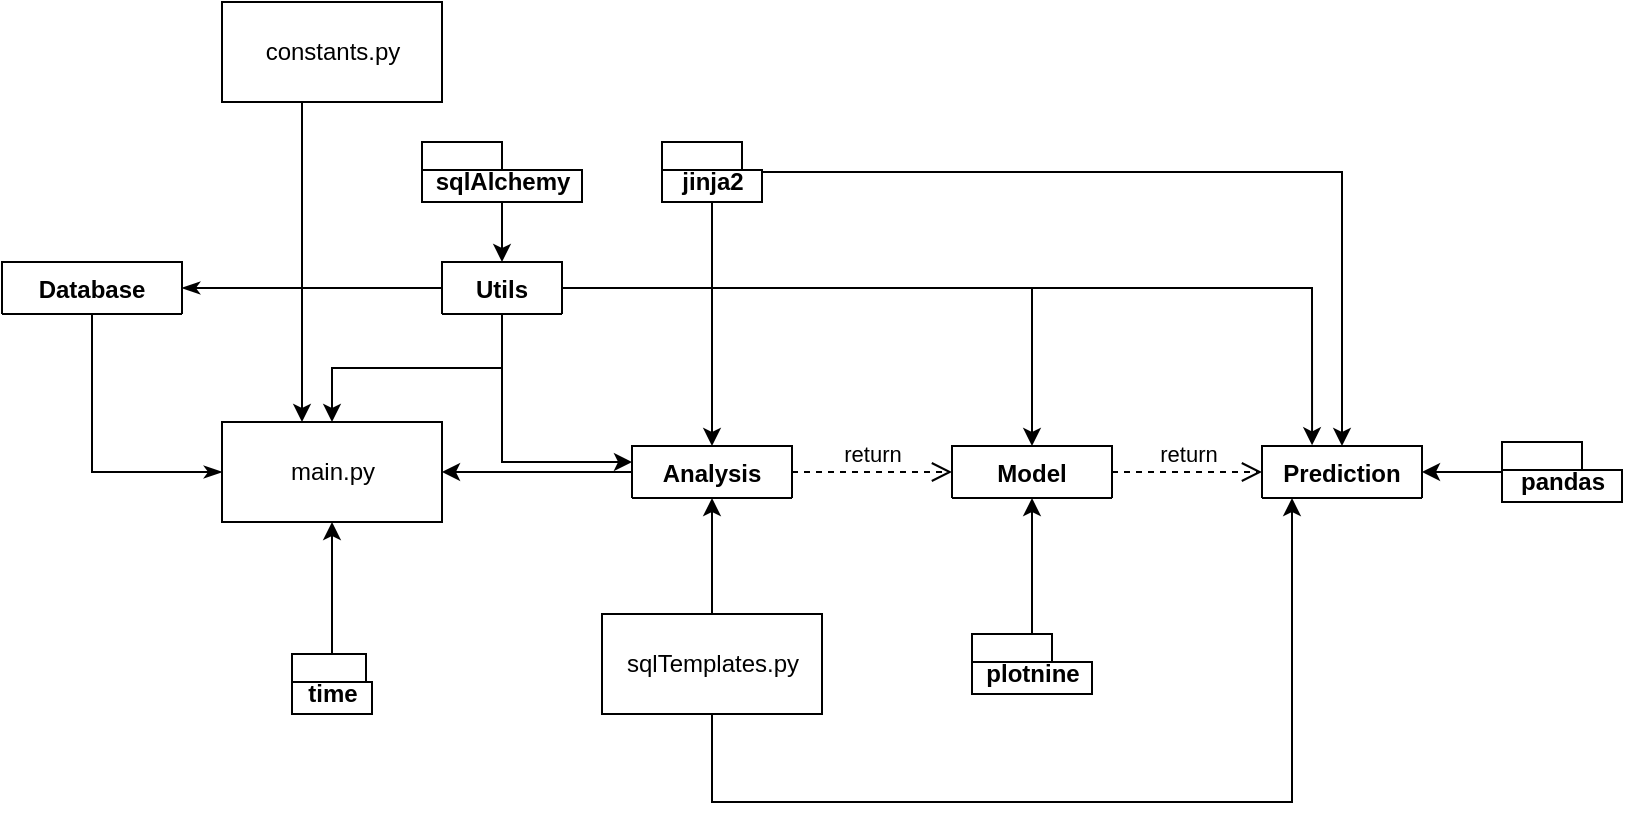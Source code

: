 <mxfile version="14.4.9" type="github">
  <diagram id="C5RBs43oDa-KdzZeNtuy" name="Page-1">
    <mxGraphModel dx="1518" dy="471" grid="1" gridSize="10" guides="1" tooltips="1" connect="1" arrows="1" fold="1" page="1" pageScale="1" pageWidth="827" pageHeight="1169" math="0" shadow="0">
      <root>
        <mxCell id="WIyWlLk6GJQsqaUBKTNV-0" />
        <mxCell id="WIyWlLk6GJQsqaUBKTNV-1" parent="WIyWlLk6GJQsqaUBKTNV-0" />
        <mxCell id="Bsu9NjQxNURBnWHIHruh-143" style="edgeStyle=orthogonalEdgeStyle;rounded=0;orthogonalLoop=1;jettySize=auto;html=1;startArrow=none;startFill=0;endArrow=classicThin;endFill=1;" edge="1" parent="WIyWlLk6GJQsqaUBKTNV-1" source="Bsu9NjQxNURBnWHIHruh-85" target="Bsu9NjQxNURBnWHIHruh-0">
          <mxGeometry relative="1" as="geometry" />
        </mxCell>
        <mxCell id="Bsu9NjQxNURBnWHIHruh-0" value="Database" style="swimlane;fontStyle=1;align=center;verticalAlign=top;childLayout=stackLayout;horizontal=1;startSize=26;horizontalStack=0;resizeParent=1;resizeParentMax=0;resizeLast=0;collapsible=1;marginBottom=0;direction=east;" vertex="1" collapsed="1" parent="WIyWlLk6GJQsqaUBKTNV-1">
          <mxGeometry x="-80" y="200" width="90" height="26" as="geometry">
            <mxRectangle x="100" y="110" width="160" height="112" as="alternateBounds" />
          </mxGeometry>
        </mxCell>
        <mxCell id="Bsu9NjQxNURBnWHIHruh-1" value="+ field: db_connection" style="text;strokeColor=none;fillColor=none;align=left;verticalAlign=top;spacingLeft=4;spacingRight=4;overflow=hidden;rotatable=0;points=[[0,0.5],[1,0.5]];portConstraint=eastwest;" vertex="1" parent="Bsu9NjQxNURBnWHIHruh-0">
          <mxGeometry y="26" width="90" height="26" as="geometry" />
        </mxCell>
        <mxCell id="Bsu9NjQxNURBnWHIHruh-4" value="+ field: engine" style="text;strokeColor=none;fillColor=none;align=left;verticalAlign=top;spacingLeft=4;spacingRight=4;overflow=hidden;rotatable=0;points=[[0,0.5],[1,0.5]];portConstraint=eastwest;" vertex="1" parent="Bsu9NjQxNURBnWHIHruh-0">
          <mxGeometry y="52" width="90" height="26" as="geometry" />
        </mxCell>
        <mxCell id="Bsu9NjQxNURBnWHIHruh-2" value="" style="line;strokeWidth=1;fillColor=none;align=left;verticalAlign=middle;spacingTop=-1;spacingLeft=3;spacingRight=3;rotatable=0;labelPosition=right;points=[];portConstraint=eastwest;" vertex="1" parent="Bsu9NjQxNURBnWHIHruh-0">
          <mxGeometry y="78" width="90" height="8" as="geometry" />
        </mxCell>
        <mxCell id="Bsu9NjQxNURBnWHIHruh-3" value="+ import_df(self,dataframe,name):" style="text;strokeColor=none;fillColor=none;align=left;verticalAlign=top;spacingLeft=4;spacingRight=4;overflow=hidden;rotatable=0;points=[[0,0.5],[1,0.5]];portConstraint=eastwest;" vertex="1" parent="Bsu9NjQxNURBnWHIHruh-0">
          <mxGeometry y="86" width="90" height="26" as="geometry" />
        </mxCell>
        <mxCell id="Bsu9NjQxNURBnWHIHruh-145" style="edgeStyle=orthogonalEdgeStyle;rounded=0;orthogonalLoop=1;jettySize=auto;html=1;startArrow=none;startFill=0;endArrow=classic;endFill=1;" edge="1" parent="WIyWlLk6GJQsqaUBKTNV-1" source="Bsu9NjQxNURBnWHIHruh-108" target="Bsu9NjQxNURBnWHIHruh-5">
          <mxGeometry relative="1" as="geometry" />
        </mxCell>
        <mxCell id="Bsu9NjQxNURBnWHIHruh-146" style="edgeStyle=orthogonalEdgeStyle;rounded=0;orthogonalLoop=1;jettySize=auto;html=1;startArrow=none;startFill=0;endArrow=classic;endFill=1;" edge="1" parent="WIyWlLk6GJQsqaUBKTNV-1" source="Bsu9NjQxNURBnWHIHruh-85" target="Bsu9NjQxNURBnWHIHruh-5">
          <mxGeometry relative="1" as="geometry">
            <Array as="points">
              <mxPoint x="170" y="300" />
            </Array>
          </mxGeometry>
        </mxCell>
        <mxCell id="Bsu9NjQxNURBnWHIHruh-147" style="edgeStyle=orthogonalEdgeStyle;rounded=0;orthogonalLoop=1;jettySize=auto;html=1;startArrow=none;startFill=0;endArrow=classic;endFill=1;" edge="1" parent="WIyWlLk6GJQsqaUBKTNV-1" source="Bsu9NjQxNURBnWHIHruh-117" target="Bsu9NjQxNURBnWHIHruh-5">
          <mxGeometry relative="1" as="geometry" />
        </mxCell>
        <mxCell id="Bsu9NjQxNURBnWHIHruh-5" value="Analysis" style="swimlane;fontStyle=1;align=center;verticalAlign=top;childLayout=stackLayout;horizontal=1;startSize=26;horizontalStack=0;resizeParent=1;resizeParentMax=0;resizeLast=0;collapsible=1;marginBottom=0;direction=east;" vertex="1" collapsed="1" parent="WIyWlLk6GJQsqaUBKTNV-1">
          <mxGeometry x="235" y="292" width="80" height="26" as="geometry">
            <mxRectangle x="370" y="110" width="160" height="528" as="alternateBounds" />
          </mxGeometry>
        </mxCell>
        <mxCell id="Bsu9NjQxNURBnWHIHruh-6" value="+ field: engine" style="text;strokeColor=none;fillColor=none;align=left;verticalAlign=top;spacingLeft=4;spacingRight=4;overflow=hidden;rotatable=0;points=[[0,0.5],[1,0.5]];portConstraint=eastwest;" vertex="1" parent="Bsu9NjQxNURBnWHIHruh-5">
          <mxGeometry y="26" width="80" height="26" as="geometry" />
        </mxCell>
        <mxCell id="Bsu9NjQxNURBnWHIHruh-7" value="+ field: dataset" style="text;strokeColor=none;fillColor=none;align=left;verticalAlign=top;spacingLeft=4;spacingRight=4;overflow=hidden;rotatable=0;points=[[0,0.5],[1,0.5]];portConstraint=eastwest;" vertex="1" parent="Bsu9NjQxNURBnWHIHruh-5">
          <mxGeometry y="52" width="80" height="26" as="geometry" />
        </mxCell>
        <mxCell id="Bsu9NjQxNURBnWHIHruh-22" value="+ field: model_id" style="text;strokeColor=none;fillColor=none;align=left;verticalAlign=top;spacingLeft=4;spacingRight=4;overflow=hidden;rotatable=0;points=[[0,0.5],[1,0.5]];portConstraint=eastwest;" vertex="1" parent="Bsu9NjQxNURBnWHIHruh-5">
          <mxGeometry y="78" width="80" height="26" as="geometry" />
        </mxCell>
        <mxCell id="Bsu9NjQxNURBnWHIHruh-12" value="+ field: seed" style="text;strokeColor=none;fillColor=none;align=left;verticalAlign=top;spacingLeft=4;spacingRight=4;overflow=hidden;rotatable=0;points=[[0,0.5],[1,0.5]];portConstraint=eastwest;" vertex="1" parent="Bsu9NjQxNURBnWHIHruh-5">
          <mxGeometry y="104" width="80" height="26" as="geometry" />
        </mxCell>
        <mxCell id="Bsu9NjQxNURBnWHIHruh-23" value="+ field: ratio" style="text;strokeColor=none;fillColor=none;align=left;verticalAlign=top;spacingLeft=4;spacingRight=4;overflow=hidden;rotatable=0;points=[[0,0.5],[1,0.5]];portConstraint=eastwest;" vertex="1" parent="Bsu9NjQxNURBnWHIHruh-5">
          <mxGeometry y="130" width="80" height="26" as="geometry" />
        </mxCell>
        <mxCell id="Bsu9NjQxNURBnWHIHruh-11" value="+ field: train" style="text;strokeColor=none;fillColor=none;align=left;verticalAlign=top;spacingLeft=4;spacingRight=4;overflow=hidden;rotatable=0;points=[[0,0.5],[1,0.5]];portConstraint=eastwest;" vertex="1" parent="Bsu9NjQxNURBnWHIHruh-5">
          <mxGeometry y="156" width="80" height="26" as="geometry" />
        </mxCell>
        <mxCell id="Bsu9NjQxNURBnWHIHruh-13" value="+ field: eval" style="text;strokeColor=none;fillColor=none;align=left;verticalAlign=top;spacingLeft=4;spacingRight=4;overflow=hidden;rotatable=0;points=[[0,0.5],[1,0.5]];portConstraint=eastwest;" vertex="1" parent="Bsu9NjQxNURBnWHIHruh-5">
          <mxGeometry y="182" width="80" height="26" as="geometry" />
        </mxCell>
        <mxCell id="Bsu9NjQxNURBnWHIHruh-81" value="+ field: target" style="text;strokeColor=none;fillColor=none;align=left;verticalAlign=top;spacingLeft=4;spacingRight=4;overflow=hidden;rotatable=0;points=[[0,0.5],[1,0.5]];portConstraint=eastwest;" vertex="1" parent="Bsu9NjQxNURBnWHIHruh-5">
          <mxGeometry y="208" width="80" height="26" as="geometry" />
        </mxCell>
        <mxCell id="Bsu9NjQxNURBnWHIHruh-82" value="+ field: catFeatures" style="text;strokeColor=none;fillColor=none;align=left;verticalAlign=top;spacingLeft=4;spacingRight=4;overflow=hidden;rotatable=0;points=[[0,0.5],[1,0.5]];portConstraint=eastwest;" vertex="1" parent="Bsu9NjQxNURBnWHIHruh-5">
          <mxGeometry y="234" width="80" height="26" as="geometry" />
        </mxCell>
        <mxCell id="Bsu9NjQxNURBnWHIHruh-83" value="+ field: numFeatures" style="text;strokeColor=none;fillColor=none;align=left;verticalAlign=top;spacingLeft=4;spacingRight=4;overflow=hidden;rotatable=0;points=[[0,0.5],[1,0.5]];portConstraint=eastwest;" vertex="1" parent="Bsu9NjQxNURBnWHIHruh-5">
          <mxGeometry y="260" width="80" height="26" as="geometry" />
        </mxCell>
        <mxCell id="Bsu9NjQxNURBnWHIHruh-84" value="+ field: bins" style="text;strokeColor=none;fillColor=none;align=left;verticalAlign=top;spacingLeft=4;spacingRight=4;overflow=hidden;rotatable=0;points=[[0,0.5],[1,0.5]];portConstraint=eastwest;" vertex="1" parent="Bsu9NjQxNURBnWHIHruh-5">
          <mxGeometry y="286" width="80" height="26" as="geometry" />
        </mxCell>
        <mxCell id="Bsu9NjQxNURBnWHIHruh-8" value="" style="line;strokeWidth=1;fillColor=none;align=left;verticalAlign=middle;spacingTop=-1;spacingLeft=3;spacingRight=3;rotatable=0;labelPosition=right;points=[];portConstraint=eastwest;" vertex="1" parent="Bsu9NjQxNURBnWHIHruh-5">
          <mxGeometry y="312" width="80" height="8" as="geometry" />
        </mxCell>
        <mxCell id="Bsu9NjQxNURBnWHIHruh-9" value="+ get_cat_feat(self)" style="text;strokeColor=none;fillColor=none;align=left;verticalAlign=top;spacingLeft=4;spacingRight=4;overflow=hidden;rotatable=0;points=[[0,0.5],[1,0.5]];portConstraint=eastwest;" vertex="1" parent="Bsu9NjQxNURBnWHIHruh-5">
          <mxGeometry y="320" width="80" height="26" as="geometry" />
        </mxCell>
        <mxCell id="Bsu9NjQxNURBnWHIHruh-15" value="+ get_num_feat(self)" style="text;strokeColor=none;fillColor=none;align=left;verticalAlign=top;spacingLeft=4;spacingRight=4;overflow=hidden;rotatable=0;points=[[0,0.5],[1,0.5]];portConstraint=eastwest;" vertex="1" parent="Bsu9NjQxNURBnWHIHruh-5">
          <mxGeometry y="346" width="80" height="26" as="geometry" />
        </mxCell>
        <mxCell id="Bsu9NjQxNURBnWHIHruh-16" value="+ drop(self)" style="text;strokeColor=none;fillColor=none;align=left;verticalAlign=top;spacingLeft=4;spacingRight=4;overflow=hidden;rotatable=0;points=[[0,0.5],[1,0.5]];portConstraint=eastwest;" vertex="1" parent="Bsu9NjQxNURBnWHIHruh-5">
          <mxGeometry y="372" width="80" height="26" as="geometry" />
        </mxCell>
        <mxCell id="Bsu9NjQxNURBnWHIHruh-17" value="+ train_test_split(self)" style="text;strokeColor=none;fillColor=none;align=left;verticalAlign=top;spacingLeft=4;spacingRight=4;overflow=hidden;rotatable=0;points=[[0,0.5],[1,0.5]];portConstraint=eastwest;" vertex="1" parent="Bsu9NjQxNURBnWHIHruh-5">
          <mxGeometry y="398" width="80" height="26" as="geometry" />
        </mxCell>
        <mxCell id="Bsu9NjQxNURBnWHIHruh-18" value="+ train_test_split(self)" style="text;strokeColor=none;fillColor=none;align=left;verticalAlign=top;spacingLeft=4;spacingRight=4;overflow=hidden;rotatable=0;points=[[0,0.5],[1,0.5]];portConstraint=eastwest;" vertex="1" parent="Bsu9NjQxNURBnWHIHruh-5">
          <mxGeometry y="424" width="80" height="26" as="geometry" />
        </mxCell>
        <mxCell id="Bsu9NjQxNURBnWHIHruh-19" value="+ rank(self,table_train,catFeatures,numFeatures,bins)" style="text;strokeColor=none;fillColor=none;align=left;verticalAlign=top;spacingLeft=4;spacingRight=4;overflow=hidden;rotatable=0;points=[[0,0.5],[1,0.5]];portConstraint=eastwest;" vertex="1" parent="Bsu9NjQxNURBnWHIHruh-5">
          <mxGeometry y="450" width="80" height="26" as="geometry" />
        </mxCell>
        <mxCell id="Bsu9NjQxNURBnWHIHruh-20" value="+ estimate(self,catFeatures,bins,numFeatures)" style="text;strokeColor=none;fillColor=none;align=left;verticalAlign=top;spacingLeft=4;spacingRight=4;overflow=hidden;rotatable=0;points=[[0,0.5],[1,0.5]];portConstraint=eastwest;" vertex="1" parent="Bsu9NjQxNURBnWHIHruh-5">
          <mxGeometry y="476" width="80" height="26" as="geometry" />
        </mxCell>
        <mxCell id="Bsu9NjQxNURBnWHIHruh-21" value="+ estimate(self,catFeatures,bins,numFeatures)" style="text;strokeColor=none;fillColor=none;align=left;verticalAlign=top;spacingLeft=4;spacingRight=4;overflow=hidden;rotatable=0;points=[[0,0.5],[1,0.5]];portConstraint=eastwest;" vertex="1" parent="Bsu9NjQxNURBnWHIHruh-5">
          <mxGeometry y="502" width="80" height="26" as="geometry" />
        </mxCell>
        <mxCell id="Bsu9NjQxNURBnWHIHruh-158" style="edgeStyle=orthogonalEdgeStyle;rounded=0;orthogonalLoop=1;jettySize=auto;html=1;startArrow=classic;startFill=1;endArrow=none;endFill=0;" edge="1" parent="WIyWlLk6GJQsqaUBKTNV-1" source="Bsu9NjQxNURBnWHIHruh-28" target="Bsu9NjQxNURBnWHIHruh-119">
          <mxGeometry relative="1" as="geometry" />
        </mxCell>
        <mxCell id="Bsu9NjQxNURBnWHIHruh-28" value="Model" style="swimlane;fontStyle=1;align=center;verticalAlign=top;childLayout=stackLayout;horizontal=1;startSize=26;horizontalStack=0;resizeParent=1;resizeParentMax=0;resizeLast=0;collapsible=1;marginBottom=0;direction=east;" vertex="1" collapsed="1" parent="WIyWlLk6GJQsqaUBKTNV-1">
          <mxGeometry x="395" y="292" width="80" height="26" as="geometry">
            <mxRectangle x="240" y="140" width="160" height="242" as="alternateBounds" />
          </mxGeometry>
        </mxCell>
        <mxCell id="Bsu9NjQxNURBnWHIHruh-29" value="+ field: analysis" style="text;strokeColor=none;fillColor=none;align=left;verticalAlign=top;spacingLeft=4;spacingRight=4;overflow=hidden;rotatable=0;points=[[0,0.5],[1,0.5]];portConstraint=eastwest;" vertex="1" parent="Bsu9NjQxNURBnWHIHruh-28">
          <mxGeometry y="26" width="80" height="26" as="geometry" />
        </mxCell>
        <mxCell id="Bsu9NjQxNURBnWHIHruh-51" value="+ field: catFeatures" style="text;strokeColor=none;fillColor=none;align=left;verticalAlign=top;spacingLeft=4;spacingRight=4;overflow=hidden;rotatable=0;points=[[0,0.5],[1,0.5]];portConstraint=eastwest;" vertex="1" parent="Bsu9NjQxNURBnWHIHruh-28">
          <mxGeometry y="52" width="80" height="26" as="geometry" />
        </mxCell>
        <mxCell id="Bsu9NjQxNURBnWHIHruh-52" value="+ field: numFeatures" style="text;strokeColor=none;fillColor=none;align=left;verticalAlign=top;spacingLeft=4;spacingRight=4;overflow=hidden;rotatable=0;points=[[0,0.5],[1,0.5]];portConstraint=eastwest;" vertex="1" parent="Bsu9NjQxNURBnWHIHruh-28">
          <mxGeometry y="78" width="80" height="26" as="geometry" />
        </mxCell>
        <mxCell id="Bsu9NjQxNURBnWHIHruh-53" value="+ field: model_id" style="text;strokeColor=none;fillColor=none;align=left;verticalAlign=top;spacingLeft=4;spacingRight=4;overflow=hidden;rotatable=0;points=[[0,0.5],[1,0.5]];portConstraint=eastwest;" vertex="1" parent="Bsu9NjQxNURBnWHIHruh-28">
          <mxGeometry y="104" width="80" height="26" as="geometry" />
        </mxCell>
        <mxCell id="Bsu9NjQxNURBnWHIHruh-54" value="+ field: bins" style="text;strokeColor=none;fillColor=none;align=left;verticalAlign=top;spacingLeft=4;spacingRight=4;overflow=hidden;rotatable=0;points=[[0,0.5],[1,0.5]];portConstraint=eastwest;" vertex="1" parent="Bsu9NjQxNURBnWHIHruh-28">
          <mxGeometry y="130" width="80" height="26" as="geometry" />
        </mxCell>
        <mxCell id="Bsu9NjQxNURBnWHIHruh-41" value="" style="line;strokeWidth=1;fillColor=none;align=left;verticalAlign=middle;spacingTop=-1;spacingLeft=3;spacingRight=3;rotatable=0;labelPosition=right;points=[];portConstraint=eastwest;" vertex="1" parent="Bsu9NjQxNURBnWHIHruh-28">
          <mxGeometry y="156" width="80" height="8" as="geometry" />
        </mxCell>
        <mxCell id="Bsu9NjQxNURBnWHIHruh-49" value="+ visualize1D(self,feature1,target)" style="text;strokeColor=none;fillColor=none;align=left;verticalAlign=top;spacingLeft=4;spacingRight=4;overflow=hidden;rotatable=0;points=[[0,0.5],[1,0.5]];portConstraint=eastwest;" vertex="1" parent="Bsu9NjQxNURBnWHIHruh-28">
          <mxGeometry y="164" width="80" height="26" as="geometry" />
        </mxCell>
        <mxCell id="Bsu9NjQxNURBnWHIHruh-58" value="+ visualize2D(self,numFeat,catFeat,target)" style="text;strokeColor=none;fillColor=none;align=left;verticalAlign=top;spacingLeft=4;spacingRight=4;overflow=hidden;rotatable=0;points=[[0,0.5],[1,0.5]];portConstraint=eastwest;" vertex="1" parent="Bsu9NjQxNURBnWHIHruh-28">
          <mxGeometry y="190" width="80" height="26" as="geometry" />
        </mxCell>
        <mxCell id="Bsu9NjQxNURBnWHIHruh-59" value="+ predict(self)" style="text;strokeColor=none;fillColor=none;align=left;verticalAlign=top;spacingLeft=4;spacingRight=4;overflow=hidden;rotatable=0;points=[[0,0.5],[1,0.5]];portConstraint=eastwest;" vertex="1" parent="Bsu9NjQxNURBnWHIHruh-28">
          <mxGeometry y="216" width="80" height="26" as="geometry" />
        </mxCell>
        <mxCell id="Bsu9NjQxNURBnWHIHruh-162" style="edgeStyle=orthogonalEdgeStyle;rounded=0;orthogonalLoop=1;jettySize=auto;html=1;startArrow=none;startFill=0;endArrow=classic;endFill=1;" edge="1" parent="WIyWlLk6GJQsqaUBKTNV-1" source="Bsu9NjQxNURBnWHIHruh-122" target="Bsu9NjQxNURBnWHIHruh-60">
          <mxGeometry relative="1" as="geometry" />
        </mxCell>
        <mxCell id="Bsu9NjQxNURBnWHIHruh-60" value="Prediction" style="swimlane;fontStyle=1;align=center;verticalAlign=top;childLayout=stackLayout;horizontal=1;startSize=26;horizontalStack=0;resizeParent=1;resizeParentMax=0;resizeLast=0;collapsible=1;marginBottom=0;direction=east;" vertex="1" collapsed="1" parent="WIyWlLk6GJQsqaUBKTNV-1">
          <mxGeometry x="550" y="292" width="80" height="26" as="geometry">
            <mxRectangle x="40" y="170" width="160" height="242" as="alternateBounds" />
          </mxGeometry>
        </mxCell>
        <mxCell id="Bsu9NjQxNURBnWHIHruh-61" value="+ field: model" style="text;strokeColor=none;fillColor=none;align=left;verticalAlign=top;spacingLeft=4;spacingRight=4;overflow=hidden;rotatable=0;points=[[0,0.5],[1,0.5]];portConstraint=eastwest;" vertex="1" parent="Bsu9NjQxNURBnWHIHruh-60">
          <mxGeometry y="26" width="80" height="26" as="geometry" />
        </mxCell>
        <mxCell id="Bsu9NjQxNURBnWHIHruh-62" value="+ field: eval" style="text;strokeColor=none;fillColor=none;align=left;verticalAlign=top;spacingLeft=4;spacingRight=4;overflow=hidden;rotatable=0;points=[[0,0.5],[1,0.5]];portConstraint=eastwest;" vertex="1" parent="Bsu9NjQxNURBnWHIHruh-60">
          <mxGeometry y="52" width="80" height="26" as="geometry" />
        </mxCell>
        <mxCell id="Bsu9NjQxNURBnWHIHruh-63" value="+ field: model_id" style="text;strokeColor=none;fillColor=none;align=left;verticalAlign=top;spacingLeft=4;spacingRight=4;overflow=hidden;rotatable=0;points=[[0,0.5],[1,0.5]];portConstraint=eastwest;" vertex="1" parent="Bsu9NjQxNURBnWHIHruh-60">
          <mxGeometry y="78" width="80" height="26" as="geometry" />
        </mxCell>
        <mxCell id="Bsu9NjQxNURBnWHIHruh-64" value="+ field: target" style="text;strokeColor=none;fillColor=none;align=left;verticalAlign=top;spacingLeft=4;spacingRight=4;overflow=hidden;rotatable=0;points=[[0,0.5],[1,0.5]];portConstraint=eastwest;" vertex="1" parent="Bsu9NjQxNURBnWHIHruh-60">
          <mxGeometry y="104" width="80" height="26" as="geometry" />
        </mxCell>
        <mxCell id="Bsu9NjQxNURBnWHIHruh-65" value="+ field: numFeatures" style="text;strokeColor=none;fillColor=none;align=left;verticalAlign=top;spacingLeft=4;spacingRight=4;overflow=hidden;rotatable=0;points=[[0,0.5],[1,0.5]];portConstraint=eastwest;" vertex="1" parent="Bsu9NjQxNURBnWHIHruh-60">
          <mxGeometry y="130" width="80" height="26" as="geometry" />
        </mxCell>
        <mxCell id="Bsu9NjQxNURBnWHIHruh-66" value="+ field: catFeatures" style="text;strokeColor=none;fillColor=none;align=left;verticalAlign=top;spacingLeft=4;spacingRight=4;overflow=hidden;rotatable=0;points=[[0,0.5],[1,0.5]];portConstraint=eastwest;" vertex="1" parent="Bsu9NjQxNURBnWHIHruh-60">
          <mxGeometry y="156" width="80" height="26" as="geometry" />
        </mxCell>
        <mxCell id="Bsu9NjQxNURBnWHIHruh-68" value="" style="line;strokeWidth=1;fillColor=none;align=left;verticalAlign=middle;spacingTop=-1;spacingLeft=3;spacingRight=3;rotatable=0;labelPosition=right;points=[];portConstraint=eastwest;" vertex="1" parent="Bsu9NjQxNURBnWHIHruh-60">
          <mxGeometry y="182" width="80" height="8" as="geometry" />
        </mxCell>
        <mxCell id="Bsu9NjQxNURBnWHIHruh-69" value="+ predict(self,eval)" style="text;strokeColor=none;fillColor=none;align=left;verticalAlign=top;spacingLeft=4;spacingRight=4;overflow=hidden;rotatable=0;points=[[0,0.5],[1,0.5]];portConstraint=eastwest;" vertex="1" parent="Bsu9NjQxNURBnWHIHruh-60">
          <mxGeometry y="190" width="80" height="26" as="geometry" />
        </mxCell>
        <mxCell id="Bsu9NjQxNURBnWHIHruh-70" value="+ accuracy(self)" style="text;strokeColor=none;fillColor=none;align=left;verticalAlign=top;spacingLeft=4;spacingRight=4;overflow=hidden;rotatable=0;points=[[0,0.5],[1,0.5]];portConstraint=eastwest;" vertex="1" parent="Bsu9NjQxNURBnWHIHruh-60">
          <mxGeometry y="216" width="80" height="26" as="geometry" />
        </mxCell>
        <mxCell id="Bsu9NjQxNURBnWHIHruh-142" style="edgeStyle=orthogonalEdgeStyle;rounded=0;orthogonalLoop=1;jettySize=auto;html=1;startArrow=classic;startFill=1;endArrow=none;endFill=0;" edge="1" parent="WIyWlLk6GJQsqaUBKTNV-1" source="Bsu9NjQxNURBnWHIHruh-85" target="Bsu9NjQxNURBnWHIHruh-115">
          <mxGeometry relative="1" as="geometry" />
        </mxCell>
        <mxCell id="Bsu9NjQxNURBnWHIHruh-157" style="edgeStyle=orthogonalEdgeStyle;rounded=0;orthogonalLoop=1;jettySize=auto;html=1;startArrow=none;startFill=0;endArrow=classic;endFill=1;" edge="1" parent="WIyWlLk6GJQsqaUBKTNV-1" source="Bsu9NjQxNURBnWHIHruh-85" target="Bsu9NjQxNURBnWHIHruh-28">
          <mxGeometry relative="1" as="geometry" />
        </mxCell>
        <mxCell id="Bsu9NjQxNURBnWHIHruh-161" style="edgeStyle=orthogonalEdgeStyle;rounded=0;orthogonalLoop=1;jettySize=auto;html=1;entryX=0.313;entryY=-0.013;entryDx=0;entryDy=0;entryPerimeter=0;startArrow=none;startFill=0;endArrow=classic;endFill=1;" edge="1" parent="WIyWlLk6GJQsqaUBKTNV-1" source="Bsu9NjQxNURBnWHIHruh-85" target="Bsu9NjQxNURBnWHIHruh-60">
          <mxGeometry relative="1" as="geometry" />
        </mxCell>
        <mxCell id="Bsu9NjQxNURBnWHIHruh-85" value="Utils" style="swimlane;fontStyle=1;align=center;verticalAlign=top;childLayout=stackLayout;horizontal=1;startSize=26;horizontalStack=0;resizeParent=1;resizeParentMax=0;resizeLast=0;collapsible=1;marginBottom=0;" vertex="1" collapsed="1" parent="WIyWlLk6GJQsqaUBKTNV-1">
          <mxGeometry x="140" y="200" width="60" height="26" as="geometry">
            <mxRectangle x="280" y="210" width="160" height="138" as="alternateBounds" />
          </mxGeometry>
        </mxCell>
        <mxCell id="Bsu9NjQxNURBnWHIHruh-87" value="" style="line;strokeWidth=1;fillColor=none;align=left;verticalAlign=middle;spacingTop=-1;spacingLeft=3;spacingRight=3;rotatable=0;labelPosition=right;points=[];portConstraint=eastwest;" vertex="1" parent="Bsu9NjQxNURBnWHIHruh-85">
          <mxGeometry y="26" width="60" height="8" as="geometry" />
        </mxCell>
        <mxCell id="Bsu9NjQxNURBnWHIHruh-88" value="+ set_connection(db):" style="text;strokeColor=none;fillColor=none;align=left;verticalAlign=top;spacingLeft=4;spacingRight=4;overflow=hidden;rotatable=0;points=[[0,0.5],[1,0.5]];portConstraint=eastwest;" vertex="1" parent="Bsu9NjQxNURBnWHIHruh-85">
          <mxGeometry y="34" width="60" height="26" as="geometry" />
        </mxCell>
        <mxCell id="Bsu9NjQxNURBnWHIHruh-89" value="+ get_connection(engine):" style="text;strokeColor=none;fillColor=none;align=left;verticalAlign=top;spacingLeft=4;spacingRight=4;overflow=hidden;rotatable=0;points=[[0,0.5],[1,0.5]];portConstraint=eastwest;" vertex="1" parent="Bsu9NjQxNURBnWHIHruh-85">
          <mxGeometry y="60" width="60" height="26" as="geometry" />
        </mxCell>
        <mxCell id="Bsu9NjQxNURBnWHIHruh-90" value="+ disconnect_connection(engine):" style="text;strokeColor=none;fillColor=none;align=left;verticalAlign=top;spacingLeft=4;spacingRight=4;overflow=hidden;rotatable=0;points=[[0,0.5],[1,0.5]];portConstraint=eastwest;" vertex="1" parent="Bsu9NjQxNURBnWHIHruh-85">
          <mxGeometry y="86" width="60" height="26" as="geometry" />
        </mxCell>
        <mxCell id="Bsu9NjQxNURBnWHIHruh-91" value="+ execute(desc,query,engine):" style="text;strokeColor=none;fillColor=none;align=left;verticalAlign=top;spacingLeft=4;spacingRight=4;overflow=hidden;rotatable=0;points=[[0,0.5],[1,0.5]];portConstraint=eastwest;" vertex="1" parent="Bsu9NjQxNURBnWHIHruh-85">
          <mxGeometry y="112" width="60" height="26" as="geometry" />
        </mxCell>
        <mxCell id="Bsu9NjQxNURBnWHIHruh-138" value="" style="edgeStyle=orthogonalEdgeStyle;rounded=0;orthogonalLoop=1;jettySize=auto;html=1;startArrow=none;startFill=0;endArrow=classic;endFill=1;" edge="1" parent="WIyWlLk6GJQsqaUBKTNV-1" source="Bsu9NjQxNURBnWHIHruh-113" target="Bsu9NjQxNURBnWHIHruh-105">
          <mxGeometry relative="1" as="geometry" />
        </mxCell>
        <mxCell id="Bsu9NjQxNURBnWHIHruh-139" style="edgeStyle=orthogonalEdgeStyle;rounded=0;orthogonalLoop=1;jettySize=auto;html=1;startArrow=none;startFill=0;endArrow=classicThin;endFill=1;" edge="1" parent="WIyWlLk6GJQsqaUBKTNV-1" source="Bsu9NjQxNURBnWHIHruh-0" target="Bsu9NjQxNURBnWHIHruh-105">
          <mxGeometry relative="1" as="geometry">
            <Array as="points">
              <mxPoint x="-35" y="305" />
            </Array>
          </mxGeometry>
        </mxCell>
        <mxCell id="Bsu9NjQxNURBnWHIHruh-140" style="edgeStyle=orthogonalEdgeStyle;rounded=0;orthogonalLoop=1;jettySize=auto;html=1;startArrow=none;startFill=0;endArrow=classic;endFill=1;" edge="1" parent="WIyWlLk6GJQsqaUBKTNV-1" source="Bsu9NjQxNURBnWHIHruh-85" target="Bsu9NjQxNURBnWHIHruh-105">
          <mxGeometry relative="1" as="geometry" />
        </mxCell>
        <mxCell id="Bsu9NjQxNURBnWHIHruh-141" style="edgeStyle=orthogonalEdgeStyle;rounded=0;orthogonalLoop=1;jettySize=auto;html=1;startArrow=none;startFill=0;endArrow=classic;endFill=1;" edge="1" parent="WIyWlLk6GJQsqaUBKTNV-1" source="Bsu9NjQxNURBnWHIHruh-111" target="Bsu9NjQxNURBnWHIHruh-105">
          <mxGeometry relative="1" as="geometry">
            <Array as="points">
              <mxPoint x="70" y="220" />
              <mxPoint x="70" y="220" />
            </Array>
          </mxGeometry>
        </mxCell>
        <mxCell id="Bsu9NjQxNURBnWHIHruh-163" style="edgeStyle=orthogonalEdgeStyle;rounded=0;orthogonalLoop=1;jettySize=auto;html=1;startArrow=none;startFill=0;endArrow=classic;endFill=1;" edge="1" parent="WIyWlLk6GJQsqaUBKTNV-1" source="Bsu9NjQxNURBnWHIHruh-5" target="Bsu9NjQxNURBnWHIHruh-105">
          <mxGeometry relative="1" as="geometry" />
        </mxCell>
        <mxCell id="Bsu9NjQxNURBnWHIHruh-105" value="main.py" style="html=1;" vertex="1" parent="WIyWlLk6GJQsqaUBKTNV-1">
          <mxGeometry x="30" y="280" width="110" height="50" as="geometry" />
        </mxCell>
        <mxCell id="Bsu9NjQxNURBnWHIHruh-160" style="edgeStyle=orthogonalEdgeStyle;rounded=0;orthogonalLoop=1;jettySize=auto;html=1;startArrow=classic;startFill=1;endArrow=none;endFill=0;" edge="1" parent="WIyWlLk6GJQsqaUBKTNV-1" source="Bsu9NjQxNURBnWHIHruh-60" target="Bsu9NjQxNURBnWHIHruh-108">
          <mxGeometry relative="1" as="geometry">
            <Array as="points">
              <mxPoint x="565" y="470" />
              <mxPoint x="275" y="470" />
            </Array>
          </mxGeometry>
        </mxCell>
        <mxCell id="Bsu9NjQxNURBnWHIHruh-108" value="sqlTemplates.py" style="html=1;" vertex="1" parent="WIyWlLk6GJQsqaUBKTNV-1">
          <mxGeometry x="220" y="376" width="110" height="50" as="geometry" />
        </mxCell>
        <mxCell id="Bsu9NjQxNURBnWHIHruh-111" value="constants.py" style="html=1;" vertex="1" parent="WIyWlLk6GJQsqaUBKTNV-1">
          <mxGeometry x="30" y="70" width="110" height="50" as="geometry" />
        </mxCell>
        <mxCell id="Bsu9NjQxNURBnWHIHruh-113" value="time" style="shape=folder;fontStyle=1;spacingTop=10;tabWidth=40;tabHeight=14;tabPosition=left;html=1;direction=east;" vertex="1" parent="WIyWlLk6GJQsqaUBKTNV-1">
          <mxGeometry x="65" y="396" width="40" height="30" as="geometry" />
        </mxCell>
        <mxCell id="Bsu9NjQxNURBnWHIHruh-115" value="sqlAlchemy" style="shape=folder;fontStyle=1;spacingTop=10;tabWidth=40;tabHeight=14;tabPosition=left;html=1;" vertex="1" parent="WIyWlLk6GJQsqaUBKTNV-1">
          <mxGeometry x="130" y="140" width="80" height="30" as="geometry" />
        </mxCell>
        <mxCell id="Bsu9NjQxNURBnWHIHruh-159" style="edgeStyle=orthogonalEdgeStyle;rounded=0;orthogonalLoop=1;jettySize=auto;html=1;startArrow=none;startFill=0;endArrow=classic;endFill=1;" edge="1" parent="WIyWlLk6GJQsqaUBKTNV-1" source="Bsu9NjQxNURBnWHIHruh-117" target="Bsu9NjQxNURBnWHIHruh-60">
          <mxGeometry relative="1" as="geometry" />
        </mxCell>
        <mxCell id="Bsu9NjQxNURBnWHIHruh-117" value="jinja2" style="shape=folder;fontStyle=1;spacingTop=10;tabWidth=40;tabHeight=14;tabPosition=left;html=1;" vertex="1" parent="WIyWlLk6GJQsqaUBKTNV-1">
          <mxGeometry x="250" y="140" width="50" height="30" as="geometry" />
        </mxCell>
        <mxCell id="Bsu9NjQxNURBnWHIHruh-119" value="plotnine" style="shape=folder;fontStyle=1;spacingTop=10;tabWidth=40;tabHeight=14;tabPosition=left;html=1;" vertex="1" parent="WIyWlLk6GJQsqaUBKTNV-1">
          <mxGeometry x="405" y="386" width="60" height="30" as="geometry" />
        </mxCell>
        <mxCell id="Bsu9NjQxNURBnWHIHruh-122" value="pandas" style="shape=folder;fontStyle=1;spacingTop=10;tabWidth=40;tabHeight=14;tabPosition=left;html=1;" vertex="1" parent="WIyWlLk6GJQsqaUBKTNV-1">
          <mxGeometry x="670" y="290" width="60" height="30" as="geometry" />
        </mxCell>
        <mxCell id="Bsu9NjQxNURBnWHIHruh-149" value="return" style="html=1;verticalAlign=bottom;endArrow=open;dashed=1;endSize=8;" edge="1" parent="WIyWlLk6GJQsqaUBKTNV-1" source="Bsu9NjQxNURBnWHIHruh-5" target="Bsu9NjQxNURBnWHIHruh-28">
          <mxGeometry relative="1" as="geometry">
            <mxPoint x="415" y="360" as="sourcePoint" />
            <mxPoint x="335" y="360" as="targetPoint" />
          </mxGeometry>
        </mxCell>
        <mxCell id="Bsu9NjQxNURBnWHIHruh-150" value="return" style="html=1;verticalAlign=bottom;endArrow=open;dashed=1;endSize=8;" edge="1" parent="WIyWlLk6GJQsqaUBKTNV-1" source="Bsu9NjQxNURBnWHIHruh-28" target="Bsu9NjQxNURBnWHIHruh-60">
          <mxGeometry relative="1" as="geometry">
            <mxPoint x="495" y="410.5" as="sourcePoint" />
            <mxPoint x="575" y="410.5" as="targetPoint" />
          </mxGeometry>
        </mxCell>
      </root>
    </mxGraphModel>
  </diagram>
</mxfile>
